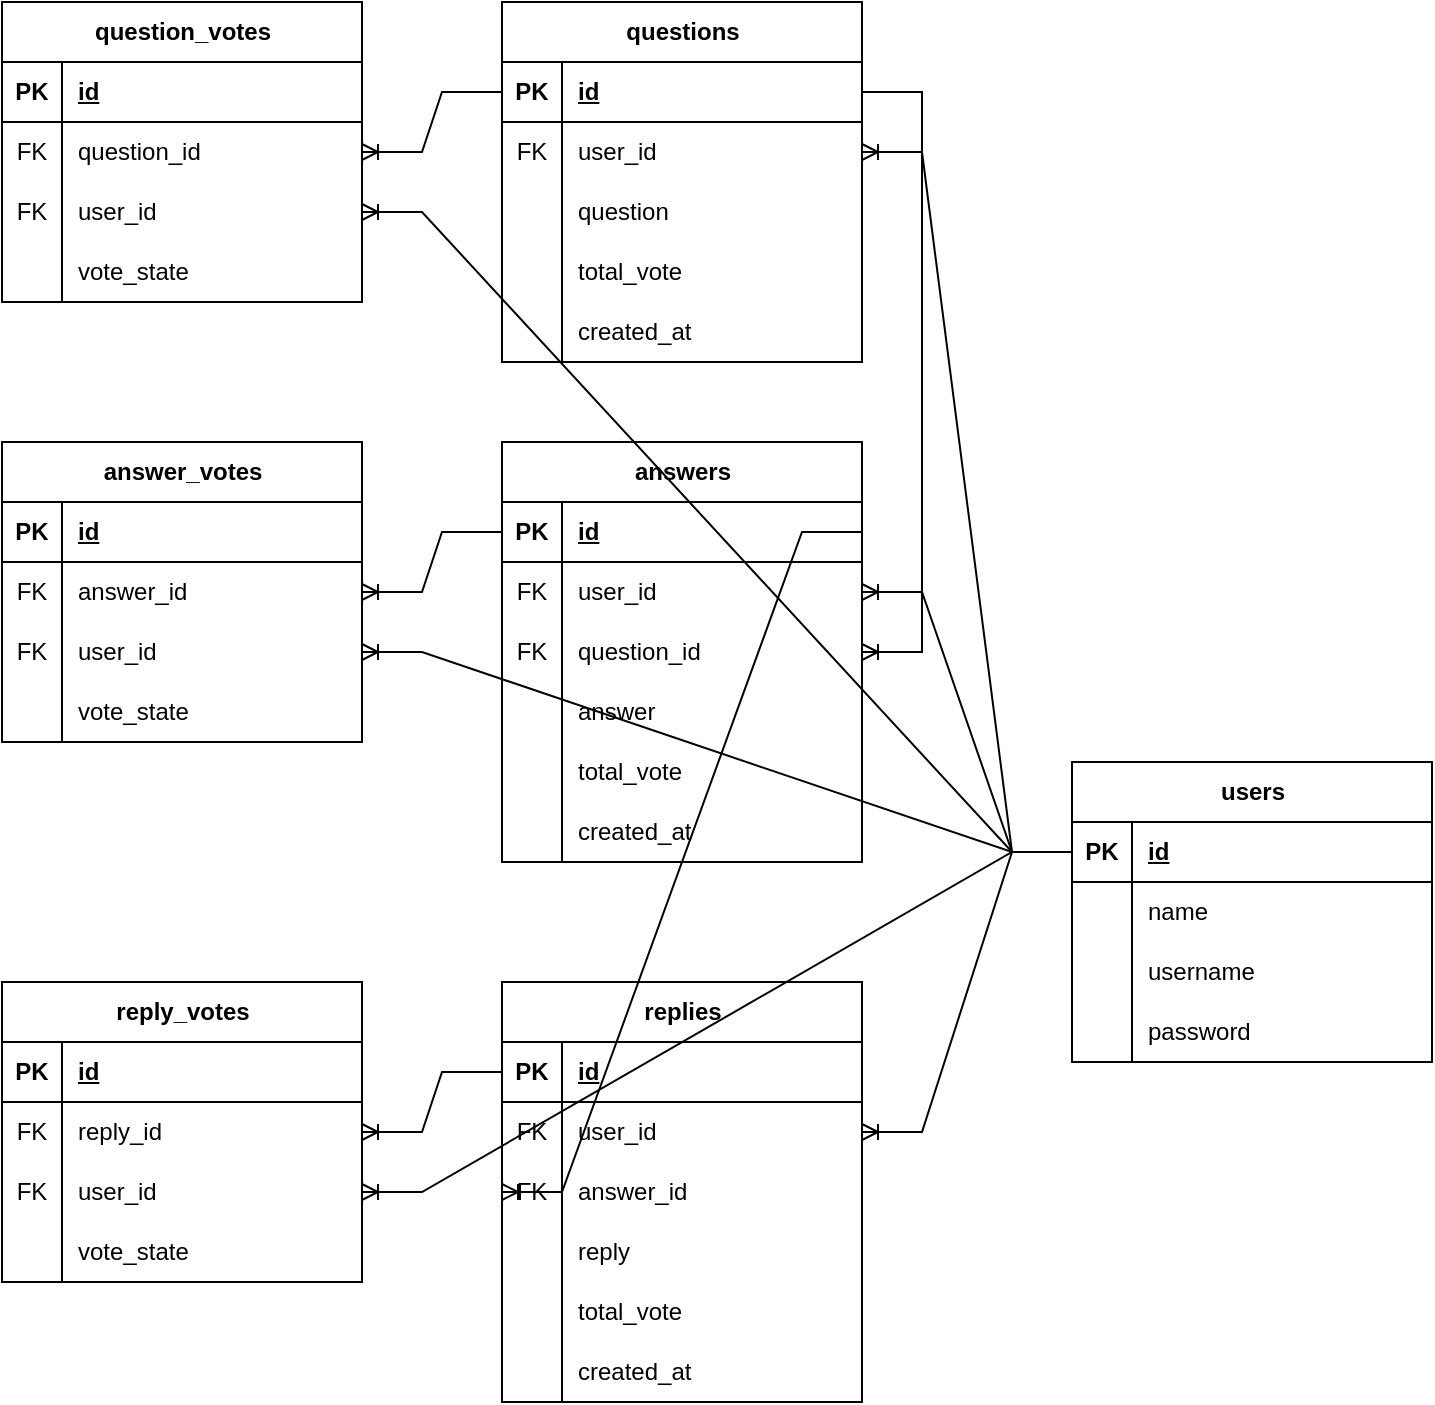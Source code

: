 <mxfile version="27.1.3">
  <diagram name="Page-1" id="zOqeqNxam7nwhylPAIHP">
    <mxGraphModel dx="2228" dy="806" grid="1" gridSize="10" guides="1" tooltips="1" connect="1" arrows="1" fold="1" page="1" pageScale="1" pageWidth="850" pageHeight="1100" math="0" shadow="0">
      <root>
        <mxCell id="0" />
        <mxCell id="1" parent="0" />
        <mxCell id="2j8xhQm0x6j2ED-YrGQM-1" value="questions" style="shape=table;startSize=30;container=1;collapsible=1;childLayout=tableLayout;fixedRows=1;rowLines=0;fontStyle=1;align=center;resizeLast=1;html=1;" vertex="1" parent="1">
          <mxGeometry x="140" y="220" width="180" height="180" as="geometry" />
        </mxCell>
        <mxCell id="2j8xhQm0x6j2ED-YrGQM-2" value="" style="shape=tableRow;horizontal=0;startSize=0;swimlaneHead=0;swimlaneBody=0;fillColor=none;collapsible=0;dropTarget=0;points=[[0,0.5],[1,0.5]];portConstraint=eastwest;top=0;left=0;right=0;bottom=1;" vertex="1" parent="2j8xhQm0x6j2ED-YrGQM-1">
          <mxGeometry y="30" width="180" height="30" as="geometry" />
        </mxCell>
        <mxCell id="2j8xhQm0x6j2ED-YrGQM-3" value="PK" style="shape=partialRectangle;connectable=0;fillColor=none;top=0;left=0;bottom=0;right=0;fontStyle=1;overflow=hidden;whiteSpace=wrap;html=1;" vertex="1" parent="2j8xhQm0x6j2ED-YrGQM-2">
          <mxGeometry width="30" height="30" as="geometry">
            <mxRectangle width="30" height="30" as="alternateBounds" />
          </mxGeometry>
        </mxCell>
        <mxCell id="2j8xhQm0x6j2ED-YrGQM-4" value="id" style="shape=partialRectangle;connectable=0;fillColor=none;top=0;left=0;bottom=0;right=0;align=left;spacingLeft=6;fontStyle=5;overflow=hidden;whiteSpace=wrap;html=1;" vertex="1" parent="2j8xhQm0x6j2ED-YrGQM-2">
          <mxGeometry x="30" width="150" height="30" as="geometry">
            <mxRectangle width="150" height="30" as="alternateBounds" />
          </mxGeometry>
        </mxCell>
        <mxCell id="2j8xhQm0x6j2ED-YrGQM-5" value="" style="shape=tableRow;horizontal=0;startSize=0;swimlaneHead=0;swimlaneBody=0;fillColor=none;collapsible=0;dropTarget=0;points=[[0,0.5],[1,0.5]];portConstraint=eastwest;top=0;left=0;right=0;bottom=0;" vertex="1" parent="2j8xhQm0x6j2ED-YrGQM-1">
          <mxGeometry y="60" width="180" height="30" as="geometry" />
        </mxCell>
        <mxCell id="2j8xhQm0x6j2ED-YrGQM-6" value="FK" style="shape=partialRectangle;connectable=0;fillColor=none;top=0;left=0;bottom=0;right=0;editable=1;overflow=hidden;whiteSpace=wrap;html=1;" vertex="1" parent="2j8xhQm0x6j2ED-YrGQM-5">
          <mxGeometry width="30" height="30" as="geometry">
            <mxRectangle width="30" height="30" as="alternateBounds" />
          </mxGeometry>
        </mxCell>
        <mxCell id="2j8xhQm0x6j2ED-YrGQM-7" value="user_id" style="shape=partialRectangle;connectable=0;fillColor=none;top=0;left=0;bottom=0;right=0;align=left;spacingLeft=6;overflow=hidden;whiteSpace=wrap;html=1;" vertex="1" parent="2j8xhQm0x6j2ED-YrGQM-5">
          <mxGeometry x="30" width="150" height="30" as="geometry">
            <mxRectangle width="150" height="30" as="alternateBounds" />
          </mxGeometry>
        </mxCell>
        <mxCell id="2j8xhQm0x6j2ED-YrGQM-8" value="" style="shape=tableRow;horizontal=0;startSize=0;swimlaneHead=0;swimlaneBody=0;fillColor=none;collapsible=0;dropTarget=0;points=[[0,0.5],[1,0.5]];portConstraint=eastwest;top=0;left=0;right=0;bottom=0;" vertex="1" parent="2j8xhQm0x6j2ED-YrGQM-1">
          <mxGeometry y="90" width="180" height="30" as="geometry" />
        </mxCell>
        <mxCell id="2j8xhQm0x6j2ED-YrGQM-9" value="" style="shape=partialRectangle;connectable=0;fillColor=none;top=0;left=0;bottom=0;right=0;editable=1;overflow=hidden;whiteSpace=wrap;html=1;" vertex="1" parent="2j8xhQm0x6j2ED-YrGQM-8">
          <mxGeometry width="30" height="30" as="geometry">
            <mxRectangle width="30" height="30" as="alternateBounds" />
          </mxGeometry>
        </mxCell>
        <mxCell id="2j8xhQm0x6j2ED-YrGQM-10" value="question" style="shape=partialRectangle;connectable=0;fillColor=none;top=0;left=0;bottom=0;right=0;align=left;spacingLeft=6;overflow=hidden;whiteSpace=wrap;html=1;" vertex="1" parent="2j8xhQm0x6j2ED-YrGQM-8">
          <mxGeometry x="30" width="150" height="30" as="geometry">
            <mxRectangle width="150" height="30" as="alternateBounds" />
          </mxGeometry>
        </mxCell>
        <mxCell id="2j8xhQm0x6j2ED-YrGQM-11" value="" style="shape=tableRow;horizontal=0;startSize=0;swimlaneHead=0;swimlaneBody=0;fillColor=none;collapsible=0;dropTarget=0;points=[[0,0.5],[1,0.5]];portConstraint=eastwest;top=0;left=0;right=0;bottom=0;" vertex="1" parent="2j8xhQm0x6j2ED-YrGQM-1">
          <mxGeometry y="120" width="180" height="30" as="geometry" />
        </mxCell>
        <mxCell id="2j8xhQm0x6j2ED-YrGQM-12" value="" style="shape=partialRectangle;connectable=0;fillColor=none;top=0;left=0;bottom=0;right=0;editable=1;overflow=hidden;whiteSpace=wrap;html=1;" vertex="1" parent="2j8xhQm0x6j2ED-YrGQM-11">
          <mxGeometry width="30" height="30" as="geometry">
            <mxRectangle width="30" height="30" as="alternateBounds" />
          </mxGeometry>
        </mxCell>
        <mxCell id="2j8xhQm0x6j2ED-YrGQM-13" value="total_vote" style="shape=partialRectangle;connectable=0;fillColor=none;top=0;left=0;bottom=0;right=0;align=left;spacingLeft=6;overflow=hidden;whiteSpace=wrap;html=1;" vertex="1" parent="2j8xhQm0x6j2ED-YrGQM-11">
          <mxGeometry x="30" width="150" height="30" as="geometry">
            <mxRectangle width="150" height="30" as="alternateBounds" />
          </mxGeometry>
        </mxCell>
        <mxCell id="2j8xhQm0x6j2ED-YrGQM-17" value="" style="shape=tableRow;horizontal=0;startSize=0;swimlaneHead=0;swimlaneBody=0;fillColor=none;collapsible=0;dropTarget=0;points=[[0,0.5],[1,0.5]];portConstraint=eastwest;top=0;left=0;right=0;bottom=0;" vertex="1" parent="2j8xhQm0x6j2ED-YrGQM-1">
          <mxGeometry y="150" width="180" height="30" as="geometry" />
        </mxCell>
        <mxCell id="2j8xhQm0x6j2ED-YrGQM-18" value="" style="shape=partialRectangle;connectable=0;fillColor=none;top=0;left=0;bottom=0;right=0;editable=1;overflow=hidden;whiteSpace=wrap;html=1;" vertex="1" parent="2j8xhQm0x6j2ED-YrGQM-17">
          <mxGeometry width="30" height="30" as="geometry">
            <mxRectangle width="30" height="30" as="alternateBounds" />
          </mxGeometry>
        </mxCell>
        <mxCell id="2j8xhQm0x6j2ED-YrGQM-19" value="created_at" style="shape=partialRectangle;connectable=0;fillColor=none;top=0;left=0;bottom=0;right=0;align=left;spacingLeft=6;overflow=hidden;whiteSpace=wrap;html=1;" vertex="1" parent="2j8xhQm0x6j2ED-YrGQM-17">
          <mxGeometry x="30" width="150" height="30" as="geometry">
            <mxRectangle width="150" height="30" as="alternateBounds" />
          </mxGeometry>
        </mxCell>
        <mxCell id="2j8xhQm0x6j2ED-YrGQM-20" value="answers" style="shape=table;startSize=30;container=1;collapsible=1;childLayout=tableLayout;fixedRows=1;rowLines=0;fontStyle=1;align=center;resizeLast=1;html=1;" vertex="1" parent="1">
          <mxGeometry x="140" y="440" width="180" height="210" as="geometry" />
        </mxCell>
        <mxCell id="2j8xhQm0x6j2ED-YrGQM-21" value="" style="shape=tableRow;horizontal=0;startSize=0;swimlaneHead=0;swimlaneBody=0;fillColor=none;collapsible=0;dropTarget=0;points=[[0,0.5],[1,0.5]];portConstraint=eastwest;top=0;left=0;right=0;bottom=1;" vertex="1" parent="2j8xhQm0x6j2ED-YrGQM-20">
          <mxGeometry y="30" width="180" height="30" as="geometry" />
        </mxCell>
        <mxCell id="2j8xhQm0x6j2ED-YrGQM-22" value="PK" style="shape=partialRectangle;connectable=0;fillColor=none;top=0;left=0;bottom=0;right=0;fontStyle=1;overflow=hidden;whiteSpace=wrap;html=1;" vertex="1" parent="2j8xhQm0x6j2ED-YrGQM-21">
          <mxGeometry width="30" height="30" as="geometry">
            <mxRectangle width="30" height="30" as="alternateBounds" />
          </mxGeometry>
        </mxCell>
        <mxCell id="2j8xhQm0x6j2ED-YrGQM-23" value="id" style="shape=partialRectangle;connectable=0;fillColor=none;top=0;left=0;bottom=0;right=0;align=left;spacingLeft=6;fontStyle=5;overflow=hidden;whiteSpace=wrap;html=1;" vertex="1" parent="2j8xhQm0x6j2ED-YrGQM-21">
          <mxGeometry x="30" width="150" height="30" as="geometry">
            <mxRectangle width="150" height="30" as="alternateBounds" />
          </mxGeometry>
        </mxCell>
        <mxCell id="2j8xhQm0x6j2ED-YrGQM-24" value="" style="shape=tableRow;horizontal=0;startSize=0;swimlaneHead=0;swimlaneBody=0;fillColor=none;collapsible=0;dropTarget=0;points=[[0,0.5],[1,0.5]];portConstraint=eastwest;top=0;left=0;right=0;bottom=0;" vertex="1" parent="2j8xhQm0x6j2ED-YrGQM-20">
          <mxGeometry y="60" width="180" height="30" as="geometry" />
        </mxCell>
        <mxCell id="2j8xhQm0x6j2ED-YrGQM-25" value="FK" style="shape=partialRectangle;connectable=0;fillColor=none;top=0;left=0;bottom=0;right=0;editable=1;overflow=hidden;whiteSpace=wrap;html=1;" vertex="1" parent="2j8xhQm0x6j2ED-YrGQM-24">
          <mxGeometry width="30" height="30" as="geometry">
            <mxRectangle width="30" height="30" as="alternateBounds" />
          </mxGeometry>
        </mxCell>
        <mxCell id="2j8xhQm0x6j2ED-YrGQM-26" value="user_id" style="shape=partialRectangle;connectable=0;fillColor=none;top=0;left=0;bottom=0;right=0;align=left;spacingLeft=6;overflow=hidden;whiteSpace=wrap;html=1;" vertex="1" parent="2j8xhQm0x6j2ED-YrGQM-24">
          <mxGeometry x="30" width="150" height="30" as="geometry">
            <mxRectangle width="150" height="30" as="alternateBounds" />
          </mxGeometry>
        </mxCell>
        <mxCell id="2j8xhQm0x6j2ED-YrGQM-27" value="" style="shape=tableRow;horizontal=0;startSize=0;swimlaneHead=0;swimlaneBody=0;fillColor=none;collapsible=0;dropTarget=0;points=[[0,0.5],[1,0.5]];portConstraint=eastwest;top=0;left=0;right=0;bottom=0;" vertex="1" parent="2j8xhQm0x6j2ED-YrGQM-20">
          <mxGeometry y="90" width="180" height="30" as="geometry" />
        </mxCell>
        <mxCell id="2j8xhQm0x6j2ED-YrGQM-28" value="FK" style="shape=partialRectangle;connectable=0;fillColor=none;top=0;left=0;bottom=0;right=0;editable=1;overflow=hidden;whiteSpace=wrap;html=1;" vertex="1" parent="2j8xhQm0x6j2ED-YrGQM-27">
          <mxGeometry width="30" height="30" as="geometry">
            <mxRectangle width="30" height="30" as="alternateBounds" />
          </mxGeometry>
        </mxCell>
        <mxCell id="2j8xhQm0x6j2ED-YrGQM-29" value="question_id" style="shape=partialRectangle;connectable=0;fillColor=none;top=0;left=0;bottom=0;right=0;align=left;spacingLeft=6;overflow=hidden;whiteSpace=wrap;html=1;" vertex="1" parent="2j8xhQm0x6j2ED-YrGQM-27">
          <mxGeometry x="30" width="150" height="30" as="geometry">
            <mxRectangle width="150" height="30" as="alternateBounds" />
          </mxGeometry>
        </mxCell>
        <mxCell id="2j8xhQm0x6j2ED-YrGQM-30" value="" style="shape=tableRow;horizontal=0;startSize=0;swimlaneHead=0;swimlaneBody=0;fillColor=none;collapsible=0;dropTarget=0;points=[[0,0.5],[1,0.5]];portConstraint=eastwest;top=0;left=0;right=0;bottom=0;" vertex="1" parent="2j8xhQm0x6j2ED-YrGQM-20">
          <mxGeometry y="120" width="180" height="30" as="geometry" />
        </mxCell>
        <mxCell id="2j8xhQm0x6j2ED-YrGQM-31" value="" style="shape=partialRectangle;connectable=0;fillColor=none;top=0;left=0;bottom=0;right=0;editable=1;overflow=hidden;whiteSpace=wrap;html=1;" vertex="1" parent="2j8xhQm0x6j2ED-YrGQM-30">
          <mxGeometry width="30" height="30" as="geometry">
            <mxRectangle width="30" height="30" as="alternateBounds" />
          </mxGeometry>
        </mxCell>
        <mxCell id="2j8xhQm0x6j2ED-YrGQM-32" value="answer" style="shape=partialRectangle;connectable=0;fillColor=none;top=0;left=0;bottom=0;right=0;align=left;spacingLeft=6;overflow=hidden;whiteSpace=wrap;html=1;" vertex="1" parent="2j8xhQm0x6j2ED-YrGQM-30">
          <mxGeometry x="30" width="150" height="30" as="geometry">
            <mxRectangle width="150" height="30" as="alternateBounds" />
          </mxGeometry>
        </mxCell>
        <mxCell id="2j8xhQm0x6j2ED-YrGQM-53" value="" style="shape=tableRow;horizontal=0;startSize=0;swimlaneHead=0;swimlaneBody=0;fillColor=none;collapsible=0;dropTarget=0;points=[[0,0.5],[1,0.5]];portConstraint=eastwest;top=0;left=0;right=0;bottom=0;" vertex="1" parent="2j8xhQm0x6j2ED-YrGQM-20">
          <mxGeometry y="150" width="180" height="30" as="geometry" />
        </mxCell>
        <mxCell id="2j8xhQm0x6j2ED-YrGQM-54" value="" style="shape=partialRectangle;connectable=0;fillColor=none;top=0;left=0;bottom=0;right=0;editable=1;overflow=hidden;whiteSpace=wrap;html=1;" vertex="1" parent="2j8xhQm0x6j2ED-YrGQM-53">
          <mxGeometry width="30" height="30" as="geometry">
            <mxRectangle width="30" height="30" as="alternateBounds" />
          </mxGeometry>
        </mxCell>
        <mxCell id="2j8xhQm0x6j2ED-YrGQM-55" value="total_vote" style="shape=partialRectangle;connectable=0;fillColor=none;top=0;left=0;bottom=0;right=0;align=left;spacingLeft=6;overflow=hidden;whiteSpace=wrap;html=1;" vertex="1" parent="2j8xhQm0x6j2ED-YrGQM-53">
          <mxGeometry x="30" width="150" height="30" as="geometry">
            <mxRectangle width="150" height="30" as="alternateBounds" />
          </mxGeometry>
        </mxCell>
        <mxCell id="2j8xhQm0x6j2ED-YrGQM-33" value="" style="shape=tableRow;horizontal=0;startSize=0;swimlaneHead=0;swimlaneBody=0;fillColor=none;collapsible=0;dropTarget=0;points=[[0,0.5],[1,0.5]];portConstraint=eastwest;top=0;left=0;right=0;bottom=0;" vertex="1" parent="2j8xhQm0x6j2ED-YrGQM-20">
          <mxGeometry y="180" width="180" height="30" as="geometry" />
        </mxCell>
        <mxCell id="2j8xhQm0x6j2ED-YrGQM-34" value="" style="shape=partialRectangle;connectable=0;fillColor=none;top=0;left=0;bottom=0;right=0;editable=1;overflow=hidden;whiteSpace=wrap;html=1;" vertex="1" parent="2j8xhQm0x6j2ED-YrGQM-33">
          <mxGeometry width="30" height="30" as="geometry">
            <mxRectangle width="30" height="30" as="alternateBounds" />
          </mxGeometry>
        </mxCell>
        <mxCell id="2j8xhQm0x6j2ED-YrGQM-35" value="created_at" style="shape=partialRectangle;connectable=0;fillColor=none;top=0;left=0;bottom=0;right=0;align=left;spacingLeft=6;overflow=hidden;whiteSpace=wrap;html=1;" vertex="1" parent="2j8xhQm0x6j2ED-YrGQM-33">
          <mxGeometry x="30" width="150" height="30" as="geometry">
            <mxRectangle width="150" height="30" as="alternateBounds" />
          </mxGeometry>
        </mxCell>
        <mxCell id="2j8xhQm0x6j2ED-YrGQM-36" value="" style="edgeStyle=entityRelationEdgeStyle;fontSize=12;html=1;endArrow=ERoneToMany;rounded=0;entryX=1;entryY=0.5;entryDx=0;entryDy=0;exitX=1;exitY=0.5;exitDx=0;exitDy=0;" edge="1" parent="1" source="2j8xhQm0x6j2ED-YrGQM-2" target="2j8xhQm0x6j2ED-YrGQM-27">
          <mxGeometry width="100" height="100" relative="1" as="geometry">
            <mxPoint x="80" y="265" as="sourcePoint" />
            <mxPoint x="80" y="545" as="targetPoint" />
            <Array as="points">
              <mxPoint y="400" />
            </Array>
          </mxGeometry>
        </mxCell>
        <mxCell id="2j8xhQm0x6j2ED-YrGQM-37" value="replies" style="shape=table;startSize=30;container=1;collapsible=1;childLayout=tableLayout;fixedRows=1;rowLines=0;fontStyle=1;align=center;resizeLast=1;html=1;" vertex="1" parent="1">
          <mxGeometry x="140" y="710" width="180" height="210" as="geometry" />
        </mxCell>
        <mxCell id="2j8xhQm0x6j2ED-YrGQM-38" value="" style="shape=tableRow;horizontal=0;startSize=0;swimlaneHead=0;swimlaneBody=0;fillColor=none;collapsible=0;dropTarget=0;points=[[0,0.5],[1,0.5]];portConstraint=eastwest;top=0;left=0;right=0;bottom=1;" vertex="1" parent="2j8xhQm0x6j2ED-YrGQM-37">
          <mxGeometry y="30" width="180" height="30" as="geometry" />
        </mxCell>
        <mxCell id="2j8xhQm0x6j2ED-YrGQM-39" value="PK" style="shape=partialRectangle;connectable=0;fillColor=none;top=0;left=0;bottom=0;right=0;fontStyle=1;overflow=hidden;whiteSpace=wrap;html=1;" vertex="1" parent="2j8xhQm0x6j2ED-YrGQM-38">
          <mxGeometry width="30" height="30" as="geometry">
            <mxRectangle width="30" height="30" as="alternateBounds" />
          </mxGeometry>
        </mxCell>
        <mxCell id="2j8xhQm0x6j2ED-YrGQM-40" value="id" style="shape=partialRectangle;connectable=0;fillColor=none;top=0;left=0;bottom=0;right=0;align=left;spacingLeft=6;fontStyle=5;overflow=hidden;whiteSpace=wrap;html=1;" vertex="1" parent="2j8xhQm0x6j2ED-YrGQM-38">
          <mxGeometry x="30" width="150" height="30" as="geometry">
            <mxRectangle width="150" height="30" as="alternateBounds" />
          </mxGeometry>
        </mxCell>
        <mxCell id="2j8xhQm0x6j2ED-YrGQM-41" value="" style="shape=tableRow;horizontal=0;startSize=0;swimlaneHead=0;swimlaneBody=0;fillColor=none;collapsible=0;dropTarget=0;points=[[0,0.5],[1,0.5]];portConstraint=eastwest;top=0;left=0;right=0;bottom=0;" vertex="1" parent="2j8xhQm0x6j2ED-YrGQM-37">
          <mxGeometry y="60" width="180" height="30" as="geometry" />
        </mxCell>
        <mxCell id="2j8xhQm0x6j2ED-YrGQM-42" value="FK" style="shape=partialRectangle;connectable=0;fillColor=none;top=0;left=0;bottom=0;right=0;editable=1;overflow=hidden;whiteSpace=wrap;html=1;" vertex="1" parent="2j8xhQm0x6j2ED-YrGQM-41">
          <mxGeometry width="30" height="30" as="geometry">
            <mxRectangle width="30" height="30" as="alternateBounds" />
          </mxGeometry>
        </mxCell>
        <mxCell id="2j8xhQm0x6j2ED-YrGQM-43" value="user_id" style="shape=partialRectangle;connectable=0;fillColor=none;top=0;left=0;bottom=0;right=0;align=left;spacingLeft=6;overflow=hidden;whiteSpace=wrap;html=1;" vertex="1" parent="2j8xhQm0x6j2ED-YrGQM-41">
          <mxGeometry x="30" width="150" height="30" as="geometry">
            <mxRectangle width="150" height="30" as="alternateBounds" />
          </mxGeometry>
        </mxCell>
        <mxCell id="2j8xhQm0x6j2ED-YrGQM-44" value="" style="shape=tableRow;horizontal=0;startSize=0;swimlaneHead=0;swimlaneBody=0;fillColor=none;collapsible=0;dropTarget=0;points=[[0,0.5],[1,0.5]];portConstraint=eastwest;top=0;left=0;right=0;bottom=0;" vertex="1" parent="2j8xhQm0x6j2ED-YrGQM-37">
          <mxGeometry y="90" width="180" height="30" as="geometry" />
        </mxCell>
        <mxCell id="2j8xhQm0x6j2ED-YrGQM-45" value="FK" style="shape=partialRectangle;connectable=0;fillColor=none;top=0;left=0;bottom=0;right=0;editable=1;overflow=hidden;whiteSpace=wrap;html=1;" vertex="1" parent="2j8xhQm0x6j2ED-YrGQM-44">
          <mxGeometry width="30" height="30" as="geometry">
            <mxRectangle width="30" height="30" as="alternateBounds" />
          </mxGeometry>
        </mxCell>
        <mxCell id="2j8xhQm0x6j2ED-YrGQM-46" value="answer_id" style="shape=partialRectangle;connectable=0;fillColor=none;top=0;left=0;bottom=0;right=0;align=left;spacingLeft=6;overflow=hidden;whiteSpace=wrap;html=1;" vertex="1" parent="2j8xhQm0x6j2ED-YrGQM-44">
          <mxGeometry x="30" width="150" height="30" as="geometry">
            <mxRectangle width="150" height="30" as="alternateBounds" />
          </mxGeometry>
        </mxCell>
        <mxCell id="2j8xhQm0x6j2ED-YrGQM-47" value="" style="shape=tableRow;horizontal=0;startSize=0;swimlaneHead=0;swimlaneBody=0;fillColor=none;collapsible=0;dropTarget=0;points=[[0,0.5],[1,0.5]];portConstraint=eastwest;top=0;left=0;right=0;bottom=0;" vertex="1" parent="2j8xhQm0x6j2ED-YrGQM-37">
          <mxGeometry y="120" width="180" height="30" as="geometry" />
        </mxCell>
        <mxCell id="2j8xhQm0x6j2ED-YrGQM-48" value="" style="shape=partialRectangle;connectable=0;fillColor=none;top=0;left=0;bottom=0;right=0;editable=1;overflow=hidden;whiteSpace=wrap;html=1;" vertex="1" parent="2j8xhQm0x6j2ED-YrGQM-47">
          <mxGeometry width="30" height="30" as="geometry">
            <mxRectangle width="30" height="30" as="alternateBounds" />
          </mxGeometry>
        </mxCell>
        <mxCell id="2j8xhQm0x6j2ED-YrGQM-49" value="reply" style="shape=partialRectangle;connectable=0;fillColor=none;top=0;left=0;bottom=0;right=0;align=left;spacingLeft=6;overflow=hidden;whiteSpace=wrap;html=1;" vertex="1" parent="2j8xhQm0x6j2ED-YrGQM-47">
          <mxGeometry x="30" width="150" height="30" as="geometry">
            <mxRectangle width="150" height="30" as="alternateBounds" />
          </mxGeometry>
        </mxCell>
        <mxCell id="2j8xhQm0x6j2ED-YrGQM-56" value="" style="shape=tableRow;horizontal=0;startSize=0;swimlaneHead=0;swimlaneBody=0;fillColor=none;collapsible=0;dropTarget=0;points=[[0,0.5],[1,0.5]];portConstraint=eastwest;top=0;left=0;right=0;bottom=0;" vertex="1" parent="2j8xhQm0x6j2ED-YrGQM-37">
          <mxGeometry y="150" width="180" height="30" as="geometry" />
        </mxCell>
        <mxCell id="2j8xhQm0x6j2ED-YrGQM-57" value="" style="shape=partialRectangle;connectable=0;fillColor=none;top=0;left=0;bottom=0;right=0;editable=1;overflow=hidden;whiteSpace=wrap;html=1;" vertex="1" parent="2j8xhQm0x6j2ED-YrGQM-56">
          <mxGeometry width="30" height="30" as="geometry">
            <mxRectangle width="30" height="30" as="alternateBounds" />
          </mxGeometry>
        </mxCell>
        <mxCell id="2j8xhQm0x6j2ED-YrGQM-58" value="total_vote" style="shape=partialRectangle;connectable=0;fillColor=none;top=0;left=0;bottom=0;right=0;align=left;spacingLeft=6;overflow=hidden;whiteSpace=wrap;html=1;" vertex="1" parent="2j8xhQm0x6j2ED-YrGQM-56">
          <mxGeometry x="30" width="150" height="30" as="geometry">
            <mxRectangle width="150" height="30" as="alternateBounds" />
          </mxGeometry>
        </mxCell>
        <mxCell id="2j8xhQm0x6j2ED-YrGQM-50" value="" style="shape=tableRow;horizontal=0;startSize=0;swimlaneHead=0;swimlaneBody=0;fillColor=none;collapsible=0;dropTarget=0;points=[[0,0.5],[1,0.5]];portConstraint=eastwest;top=0;left=0;right=0;bottom=0;" vertex="1" parent="2j8xhQm0x6j2ED-YrGQM-37">
          <mxGeometry y="180" width="180" height="30" as="geometry" />
        </mxCell>
        <mxCell id="2j8xhQm0x6j2ED-YrGQM-51" value="" style="shape=partialRectangle;connectable=0;fillColor=none;top=0;left=0;bottom=0;right=0;editable=1;overflow=hidden;whiteSpace=wrap;html=1;" vertex="1" parent="2j8xhQm0x6j2ED-YrGQM-50">
          <mxGeometry width="30" height="30" as="geometry">
            <mxRectangle width="30" height="30" as="alternateBounds" />
          </mxGeometry>
        </mxCell>
        <mxCell id="2j8xhQm0x6j2ED-YrGQM-52" value="created_at" style="shape=partialRectangle;connectable=0;fillColor=none;top=0;left=0;bottom=0;right=0;align=left;spacingLeft=6;overflow=hidden;whiteSpace=wrap;html=1;" vertex="1" parent="2j8xhQm0x6j2ED-YrGQM-50">
          <mxGeometry x="30" width="150" height="30" as="geometry">
            <mxRectangle width="150" height="30" as="alternateBounds" />
          </mxGeometry>
        </mxCell>
        <mxCell id="2j8xhQm0x6j2ED-YrGQM-59" value="" style="edgeStyle=entityRelationEdgeStyle;fontSize=12;html=1;endArrow=ERoneToMany;rounded=0;exitX=1;exitY=0.5;exitDx=0;exitDy=0;entryX=0;entryY=0.5;entryDx=0;entryDy=0;" edge="1" parent="1" source="2j8xhQm0x6j2ED-YrGQM-21" target="2j8xhQm0x6j2ED-YrGQM-44">
          <mxGeometry width="100" height="100" relative="1" as="geometry">
            <mxPoint x="370" y="500" as="sourcePoint" />
            <mxPoint x="370" y="790" as="targetPoint" />
            <Array as="points">
              <mxPoint x="430" y="645" />
            </Array>
          </mxGeometry>
        </mxCell>
        <mxCell id="2j8xhQm0x6j2ED-YrGQM-98" value="question_votes" style="shape=table;startSize=30;container=1;collapsible=1;childLayout=tableLayout;fixedRows=1;rowLines=0;fontStyle=1;align=center;resizeLast=1;html=1;" vertex="1" parent="1">
          <mxGeometry x="-110" y="220" width="180" height="150" as="geometry" />
        </mxCell>
        <mxCell id="2j8xhQm0x6j2ED-YrGQM-99" value="" style="shape=tableRow;horizontal=0;startSize=0;swimlaneHead=0;swimlaneBody=0;fillColor=none;collapsible=0;dropTarget=0;points=[[0,0.5],[1,0.5]];portConstraint=eastwest;top=0;left=0;right=0;bottom=1;" vertex="1" parent="2j8xhQm0x6j2ED-YrGQM-98">
          <mxGeometry y="30" width="180" height="30" as="geometry" />
        </mxCell>
        <mxCell id="2j8xhQm0x6j2ED-YrGQM-100" value="PK" style="shape=partialRectangle;connectable=0;fillColor=none;top=0;left=0;bottom=0;right=0;fontStyle=1;overflow=hidden;whiteSpace=wrap;html=1;" vertex="1" parent="2j8xhQm0x6j2ED-YrGQM-99">
          <mxGeometry width="30" height="30" as="geometry">
            <mxRectangle width="30" height="30" as="alternateBounds" />
          </mxGeometry>
        </mxCell>
        <mxCell id="2j8xhQm0x6j2ED-YrGQM-101" value="id" style="shape=partialRectangle;connectable=0;fillColor=none;top=0;left=0;bottom=0;right=0;align=left;spacingLeft=6;fontStyle=5;overflow=hidden;whiteSpace=wrap;html=1;" vertex="1" parent="2j8xhQm0x6j2ED-YrGQM-99">
          <mxGeometry x="30" width="150" height="30" as="geometry">
            <mxRectangle width="150" height="30" as="alternateBounds" />
          </mxGeometry>
        </mxCell>
        <mxCell id="2j8xhQm0x6j2ED-YrGQM-102" value="" style="shape=tableRow;horizontal=0;startSize=0;swimlaneHead=0;swimlaneBody=0;fillColor=none;collapsible=0;dropTarget=0;points=[[0,0.5],[1,0.5]];portConstraint=eastwest;top=0;left=0;right=0;bottom=0;" vertex="1" parent="2j8xhQm0x6j2ED-YrGQM-98">
          <mxGeometry y="60" width="180" height="30" as="geometry" />
        </mxCell>
        <mxCell id="2j8xhQm0x6j2ED-YrGQM-103" value="FK" style="shape=partialRectangle;connectable=0;fillColor=none;top=0;left=0;bottom=0;right=0;editable=1;overflow=hidden;whiteSpace=wrap;html=1;" vertex="1" parent="2j8xhQm0x6j2ED-YrGQM-102">
          <mxGeometry width="30" height="30" as="geometry">
            <mxRectangle width="30" height="30" as="alternateBounds" />
          </mxGeometry>
        </mxCell>
        <mxCell id="2j8xhQm0x6j2ED-YrGQM-104" value="question_id" style="shape=partialRectangle;connectable=0;fillColor=none;top=0;left=0;bottom=0;right=0;align=left;spacingLeft=6;overflow=hidden;whiteSpace=wrap;html=1;" vertex="1" parent="2j8xhQm0x6j2ED-YrGQM-102">
          <mxGeometry x="30" width="150" height="30" as="geometry">
            <mxRectangle width="150" height="30" as="alternateBounds" />
          </mxGeometry>
        </mxCell>
        <mxCell id="2j8xhQm0x6j2ED-YrGQM-105" value="" style="shape=tableRow;horizontal=0;startSize=0;swimlaneHead=0;swimlaneBody=0;fillColor=none;collapsible=0;dropTarget=0;points=[[0,0.5],[1,0.5]];portConstraint=eastwest;top=0;left=0;right=0;bottom=0;" vertex="1" parent="2j8xhQm0x6j2ED-YrGQM-98">
          <mxGeometry y="90" width="180" height="30" as="geometry" />
        </mxCell>
        <mxCell id="2j8xhQm0x6j2ED-YrGQM-106" value="FK" style="shape=partialRectangle;connectable=0;fillColor=none;top=0;left=0;bottom=0;right=0;editable=1;overflow=hidden;whiteSpace=wrap;html=1;" vertex="1" parent="2j8xhQm0x6j2ED-YrGQM-105">
          <mxGeometry width="30" height="30" as="geometry">
            <mxRectangle width="30" height="30" as="alternateBounds" />
          </mxGeometry>
        </mxCell>
        <mxCell id="2j8xhQm0x6j2ED-YrGQM-107" value="user_id" style="shape=partialRectangle;connectable=0;fillColor=none;top=0;left=0;bottom=0;right=0;align=left;spacingLeft=6;overflow=hidden;whiteSpace=wrap;html=1;" vertex="1" parent="2j8xhQm0x6j2ED-YrGQM-105">
          <mxGeometry x="30" width="150" height="30" as="geometry">
            <mxRectangle width="150" height="30" as="alternateBounds" />
          </mxGeometry>
        </mxCell>
        <mxCell id="2j8xhQm0x6j2ED-YrGQM-108" value="" style="shape=tableRow;horizontal=0;startSize=0;swimlaneHead=0;swimlaneBody=0;fillColor=none;collapsible=0;dropTarget=0;points=[[0,0.5],[1,0.5]];portConstraint=eastwest;top=0;left=0;right=0;bottom=0;" vertex="1" parent="2j8xhQm0x6j2ED-YrGQM-98">
          <mxGeometry y="120" width="180" height="30" as="geometry" />
        </mxCell>
        <mxCell id="2j8xhQm0x6j2ED-YrGQM-109" value="" style="shape=partialRectangle;connectable=0;fillColor=none;top=0;left=0;bottom=0;right=0;editable=1;overflow=hidden;whiteSpace=wrap;html=1;" vertex="1" parent="2j8xhQm0x6j2ED-YrGQM-108">
          <mxGeometry width="30" height="30" as="geometry">
            <mxRectangle width="30" height="30" as="alternateBounds" />
          </mxGeometry>
        </mxCell>
        <mxCell id="2j8xhQm0x6j2ED-YrGQM-110" value="vote_state" style="shape=partialRectangle;connectable=0;fillColor=none;top=0;left=0;bottom=0;right=0;align=left;spacingLeft=6;overflow=hidden;whiteSpace=wrap;html=1;" vertex="1" parent="2j8xhQm0x6j2ED-YrGQM-108">
          <mxGeometry x="30" width="150" height="30" as="geometry">
            <mxRectangle width="150" height="30" as="alternateBounds" />
          </mxGeometry>
        </mxCell>
        <mxCell id="2j8xhQm0x6j2ED-YrGQM-111" value="" style="edgeStyle=entityRelationEdgeStyle;fontSize=12;html=1;endArrow=ERoneToMany;rounded=0;exitX=0;exitY=0.5;exitDx=0;exitDy=0;entryX=1;entryY=0.5;entryDx=0;entryDy=0;" edge="1" parent="1" source="2j8xhQm0x6j2ED-YrGQM-2" target="2j8xhQm0x6j2ED-YrGQM-102">
          <mxGeometry width="100" height="100" relative="1" as="geometry">
            <mxPoint x="330" y="495" as="sourcePoint" />
            <mxPoint x="450" y="695" as="targetPoint" />
            <Array as="points">
              <mxPoint x="440" y="655" />
            </Array>
          </mxGeometry>
        </mxCell>
        <mxCell id="2j8xhQm0x6j2ED-YrGQM-112" value="answer_votes" style="shape=table;startSize=30;container=1;collapsible=1;childLayout=tableLayout;fixedRows=1;rowLines=0;fontStyle=1;align=center;resizeLast=1;html=1;" vertex="1" parent="1">
          <mxGeometry x="-110" y="440" width="180" height="150" as="geometry" />
        </mxCell>
        <mxCell id="2j8xhQm0x6j2ED-YrGQM-113" value="" style="shape=tableRow;horizontal=0;startSize=0;swimlaneHead=0;swimlaneBody=0;fillColor=none;collapsible=0;dropTarget=0;points=[[0,0.5],[1,0.5]];portConstraint=eastwest;top=0;left=0;right=0;bottom=1;" vertex="1" parent="2j8xhQm0x6j2ED-YrGQM-112">
          <mxGeometry y="30" width="180" height="30" as="geometry" />
        </mxCell>
        <mxCell id="2j8xhQm0x6j2ED-YrGQM-114" value="PK" style="shape=partialRectangle;connectable=0;fillColor=none;top=0;left=0;bottom=0;right=0;fontStyle=1;overflow=hidden;whiteSpace=wrap;html=1;" vertex="1" parent="2j8xhQm0x6j2ED-YrGQM-113">
          <mxGeometry width="30" height="30" as="geometry">
            <mxRectangle width="30" height="30" as="alternateBounds" />
          </mxGeometry>
        </mxCell>
        <mxCell id="2j8xhQm0x6j2ED-YrGQM-115" value="id" style="shape=partialRectangle;connectable=0;fillColor=none;top=0;left=0;bottom=0;right=0;align=left;spacingLeft=6;fontStyle=5;overflow=hidden;whiteSpace=wrap;html=1;" vertex="1" parent="2j8xhQm0x6j2ED-YrGQM-113">
          <mxGeometry x="30" width="150" height="30" as="geometry">
            <mxRectangle width="150" height="30" as="alternateBounds" />
          </mxGeometry>
        </mxCell>
        <mxCell id="2j8xhQm0x6j2ED-YrGQM-116" value="" style="shape=tableRow;horizontal=0;startSize=0;swimlaneHead=0;swimlaneBody=0;fillColor=none;collapsible=0;dropTarget=0;points=[[0,0.5],[1,0.5]];portConstraint=eastwest;top=0;left=0;right=0;bottom=0;" vertex="1" parent="2j8xhQm0x6j2ED-YrGQM-112">
          <mxGeometry y="60" width="180" height="30" as="geometry" />
        </mxCell>
        <mxCell id="2j8xhQm0x6j2ED-YrGQM-117" value="FK" style="shape=partialRectangle;connectable=0;fillColor=none;top=0;left=0;bottom=0;right=0;editable=1;overflow=hidden;whiteSpace=wrap;html=1;" vertex="1" parent="2j8xhQm0x6j2ED-YrGQM-116">
          <mxGeometry width="30" height="30" as="geometry">
            <mxRectangle width="30" height="30" as="alternateBounds" />
          </mxGeometry>
        </mxCell>
        <mxCell id="2j8xhQm0x6j2ED-YrGQM-118" value="answer_id" style="shape=partialRectangle;connectable=0;fillColor=none;top=0;left=0;bottom=0;right=0;align=left;spacingLeft=6;overflow=hidden;whiteSpace=wrap;html=1;" vertex="1" parent="2j8xhQm0x6j2ED-YrGQM-116">
          <mxGeometry x="30" width="150" height="30" as="geometry">
            <mxRectangle width="150" height="30" as="alternateBounds" />
          </mxGeometry>
        </mxCell>
        <mxCell id="2j8xhQm0x6j2ED-YrGQM-119" value="" style="shape=tableRow;horizontal=0;startSize=0;swimlaneHead=0;swimlaneBody=0;fillColor=none;collapsible=0;dropTarget=0;points=[[0,0.5],[1,0.5]];portConstraint=eastwest;top=0;left=0;right=0;bottom=0;" vertex="1" parent="2j8xhQm0x6j2ED-YrGQM-112">
          <mxGeometry y="90" width="180" height="30" as="geometry" />
        </mxCell>
        <mxCell id="2j8xhQm0x6j2ED-YrGQM-120" value="FK" style="shape=partialRectangle;connectable=0;fillColor=none;top=0;left=0;bottom=0;right=0;editable=1;overflow=hidden;whiteSpace=wrap;html=1;" vertex="1" parent="2j8xhQm0x6j2ED-YrGQM-119">
          <mxGeometry width="30" height="30" as="geometry">
            <mxRectangle width="30" height="30" as="alternateBounds" />
          </mxGeometry>
        </mxCell>
        <mxCell id="2j8xhQm0x6j2ED-YrGQM-121" value="user_id" style="shape=partialRectangle;connectable=0;fillColor=none;top=0;left=0;bottom=0;right=0;align=left;spacingLeft=6;overflow=hidden;whiteSpace=wrap;html=1;" vertex="1" parent="2j8xhQm0x6j2ED-YrGQM-119">
          <mxGeometry x="30" width="150" height="30" as="geometry">
            <mxRectangle width="150" height="30" as="alternateBounds" />
          </mxGeometry>
        </mxCell>
        <mxCell id="2j8xhQm0x6j2ED-YrGQM-122" value="" style="shape=tableRow;horizontal=0;startSize=0;swimlaneHead=0;swimlaneBody=0;fillColor=none;collapsible=0;dropTarget=0;points=[[0,0.5],[1,0.5]];portConstraint=eastwest;top=0;left=0;right=0;bottom=0;" vertex="1" parent="2j8xhQm0x6j2ED-YrGQM-112">
          <mxGeometry y="120" width="180" height="30" as="geometry" />
        </mxCell>
        <mxCell id="2j8xhQm0x6j2ED-YrGQM-123" value="" style="shape=partialRectangle;connectable=0;fillColor=none;top=0;left=0;bottom=0;right=0;editable=1;overflow=hidden;whiteSpace=wrap;html=1;" vertex="1" parent="2j8xhQm0x6j2ED-YrGQM-122">
          <mxGeometry width="30" height="30" as="geometry">
            <mxRectangle width="30" height="30" as="alternateBounds" />
          </mxGeometry>
        </mxCell>
        <mxCell id="2j8xhQm0x6j2ED-YrGQM-124" value="vote_state" style="shape=partialRectangle;connectable=0;fillColor=none;top=0;left=0;bottom=0;right=0;align=left;spacingLeft=6;overflow=hidden;whiteSpace=wrap;html=1;" vertex="1" parent="2j8xhQm0x6j2ED-YrGQM-122">
          <mxGeometry x="30" width="150" height="30" as="geometry">
            <mxRectangle width="150" height="30" as="alternateBounds" />
          </mxGeometry>
        </mxCell>
        <mxCell id="2j8xhQm0x6j2ED-YrGQM-125" value="" style="edgeStyle=entityRelationEdgeStyle;fontSize=12;html=1;endArrow=ERoneToMany;rounded=0;entryX=1;entryY=0.5;entryDx=0;entryDy=0;exitX=0;exitY=0.5;exitDx=0;exitDy=0;" edge="1" parent="1" source="2j8xhQm0x6j2ED-YrGQM-21" target="2j8xhQm0x6j2ED-YrGQM-116">
          <mxGeometry width="100" height="100" relative="1" as="geometry">
            <mxPoint x="320" y="480" as="sourcePoint" />
            <mxPoint x="720" y="345" as="targetPoint" />
            <Array as="points">
              <mxPoint x="450" y="665" />
            </Array>
          </mxGeometry>
        </mxCell>
        <mxCell id="2j8xhQm0x6j2ED-YrGQM-126" value="reply_votes" style="shape=table;startSize=30;container=1;collapsible=1;childLayout=tableLayout;fixedRows=1;rowLines=0;fontStyle=1;align=center;resizeLast=1;html=1;" vertex="1" parent="1">
          <mxGeometry x="-110" y="710" width="180" height="150" as="geometry" />
        </mxCell>
        <mxCell id="2j8xhQm0x6j2ED-YrGQM-127" value="" style="shape=tableRow;horizontal=0;startSize=0;swimlaneHead=0;swimlaneBody=0;fillColor=none;collapsible=0;dropTarget=0;points=[[0,0.5],[1,0.5]];portConstraint=eastwest;top=0;left=0;right=0;bottom=1;" vertex="1" parent="2j8xhQm0x6j2ED-YrGQM-126">
          <mxGeometry y="30" width="180" height="30" as="geometry" />
        </mxCell>
        <mxCell id="2j8xhQm0x6j2ED-YrGQM-128" value="PK" style="shape=partialRectangle;connectable=0;fillColor=none;top=0;left=0;bottom=0;right=0;fontStyle=1;overflow=hidden;whiteSpace=wrap;html=1;" vertex="1" parent="2j8xhQm0x6j2ED-YrGQM-127">
          <mxGeometry width="30" height="30" as="geometry">
            <mxRectangle width="30" height="30" as="alternateBounds" />
          </mxGeometry>
        </mxCell>
        <mxCell id="2j8xhQm0x6j2ED-YrGQM-129" value="id" style="shape=partialRectangle;connectable=0;fillColor=none;top=0;left=0;bottom=0;right=0;align=left;spacingLeft=6;fontStyle=5;overflow=hidden;whiteSpace=wrap;html=1;" vertex="1" parent="2j8xhQm0x6j2ED-YrGQM-127">
          <mxGeometry x="30" width="150" height="30" as="geometry">
            <mxRectangle width="150" height="30" as="alternateBounds" />
          </mxGeometry>
        </mxCell>
        <mxCell id="2j8xhQm0x6j2ED-YrGQM-130" value="" style="shape=tableRow;horizontal=0;startSize=0;swimlaneHead=0;swimlaneBody=0;fillColor=none;collapsible=0;dropTarget=0;points=[[0,0.5],[1,0.5]];portConstraint=eastwest;top=0;left=0;right=0;bottom=0;" vertex="1" parent="2j8xhQm0x6j2ED-YrGQM-126">
          <mxGeometry y="60" width="180" height="30" as="geometry" />
        </mxCell>
        <mxCell id="2j8xhQm0x6j2ED-YrGQM-131" value="FK" style="shape=partialRectangle;connectable=0;fillColor=none;top=0;left=0;bottom=0;right=0;editable=1;overflow=hidden;whiteSpace=wrap;html=1;" vertex="1" parent="2j8xhQm0x6j2ED-YrGQM-130">
          <mxGeometry width="30" height="30" as="geometry">
            <mxRectangle width="30" height="30" as="alternateBounds" />
          </mxGeometry>
        </mxCell>
        <mxCell id="2j8xhQm0x6j2ED-YrGQM-132" value="reply_id" style="shape=partialRectangle;connectable=0;fillColor=none;top=0;left=0;bottom=0;right=0;align=left;spacingLeft=6;overflow=hidden;whiteSpace=wrap;html=1;" vertex="1" parent="2j8xhQm0x6j2ED-YrGQM-130">
          <mxGeometry x="30" width="150" height="30" as="geometry">
            <mxRectangle width="150" height="30" as="alternateBounds" />
          </mxGeometry>
        </mxCell>
        <mxCell id="2j8xhQm0x6j2ED-YrGQM-133" value="" style="shape=tableRow;horizontal=0;startSize=0;swimlaneHead=0;swimlaneBody=0;fillColor=none;collapsible=0;dropTarget=0;points=[[0,0.5],[1,0.5]];portConstraint=eastwest;top=0;left=0;right=0;bottom=0;" vertex="1" parent="2j8xhQm0x6j2ED-YrGQM-126">
          <mxGeometry y="90" width="180" height="30" as="geometry" />
        </mxCell>
        <mxCell id="2j8xhQm0x6j2ED-YrGQM-134" value="FK" style="shape=partialRectangle;connectable=0;fillColor=none;top=0;left=0;bottom=0;right=0;editable=1;overflow=hidden;whiteSpace=wrap;html=1;" vertex="1" parent="2j8xhQm0x6j2ED-YrGQM-133">
          <mxGeometry width="30" height="30" as="geometry">
            <mxRectangle width="30" height="30" as="alternateBounds" />
          </mxGeometry>
        </mxCell>
        <mxCell id="2j8xhQm0x6j2ED-YrGQM-135" value="user_id" style="shape=partialRectangle;connectable=0;fillColor=none;top=0;left=0;bottom=0;right=0;align=left;spacingLeft=6;overflow=hidden;whiteSpace=wrap;html=1;" vertex="1" parent="2j8xhQm0x6j2ED-YrGQM-133">
          <mxGeometry x="30" width="150" height="30" as="geometry">
            <mxRectangle width="150" height="30" as="alternateBounds" />
          </mxGeometry>
        </mxCell>
        <mxCell id="2j8xhQm0x6j2ED-YrGQM-136" value="" style="shape=tableRow;horizontal=0;startSize=0;swimlaneHead=0;swimlaneBody=0;fillColor=none;collapsible=0;dropTarget=0;points=[[0,0.5],[1,0.5]];portConstraint=eastwest;top=0;left=0;right=0;bottom=0;" vertex="1" parent="2j8xhQm0x6j2ED-YrGQM-126">
          <mxGeometry y="120" width="180" height="30" as="geometry" />
        </mxCell>
        <mxCell id="2j8xhQm0x6j2ED-YrGQM-137" value="" style="shape=partialRectangle;connectable=0;fillColor=none;top=0;left=0;bottom=0;right=0;editable=1;overflow=hidden;whiteSpace=wrap;html=1;" vertex="1" parent="2j8xhQm0x6j2ED-YrGQM-136">
          <mxGeometry width="30" height="30" as="geometry">
            <mxRectangle width="30" height="30" as="alternateBounds" />
          </mxGeometry>
        </mxCell>
        <mxCell id="2j8xhQm0x6j2ED-YrGQM-138" value="vote_state" style="shape=partialRectangle;connectable=0;fillColor=none;top=0;left=0;bottom=0;right=0;align=left;spacingLeft=6;overflow=hidden;whiteSpace=wrap;html=1;" vertex="1" parent="2j8xhQm0x6j2ED-YrGQM-136">
          <mxGeometry x="30" width="150" height="30" as="geometry">
            <mxRectangle width="150" height="30" as="alternateBounds" />
          </mxGeometry>
        </mxCell>
        <mxCell id="2j8xhQm0x6j2ED-YrGQM-139" value="" style="edgeStyle=entityRelationEdgeStyle;fontSize=12;html=1;endArrow=ERoneToMany;rounded=0;entryX=1;entryY=0.5;entryDx=0;entryDy=0;exitX=0;exitY=0.5;exitDx=0;exitDy=0;" edge="1" parent="1" source="2j8xhQm0x6j2ED-YrGQM-38" target="2j8xhQm0x6j2ED-YrGQM-130">
          <mxGeometry width="100" height="100" relative="1" as="geometry">
            <mxPoint x="620" y="650" as="sourcePoint" />
            <mxPoint x="750" y="710" as="targetPoint" />
            <Array as="points">
              <mxPoint x="750" y="830" />
            </Array>
          </mxGeometry>
        </mxCell>
        <mxCell id="2j8xhQm0x6j2ED-YrGQM-140" value="users" style="shape=table;startSize=30;container=1;collapsible=1;childLayout=tableLayout;fixedRows=1;rowLines=0;fontStyle=1;align=center;resizeLast=1;html=1;" vertex="1" parent="1">
          <mxGeometry x="425" y="600" width="180" height="150" as="geometry" />
        </mxCell>
        <mxCell id="2j8xhQm0x6j2ED-YrGQM-141" value="" style="shape=tableRow;horizontal=0;startSize=0;swimlaneHead=0;swimlaneBody=0;fillColor=none;collapsible=0;dropTarget=0;points=[[0,0.5],[1,0.5]];portConstraint=eastwest;top=0;left=0;right=0;bottom=1;" vertex="1" parent="2j8xhQm0x6j2ED-YrGQM-140">
          <mxGeometry y="30" width="180" height="30" as="geometry" />
        </mxCell>
        <mxCell id="2j8xhQm0x6j2ED-YrGQM-142" value="PK" style="shape=partialRectangle;connectable=0;fillColor=none;top=0;left=0;bottom=0;right=0;fontStyle=1;overflow=hidden;whiteSpace=wrap;html=1;" vertex="1" parent="2j8xhQm0x6j2ED-YrGQM-141">
          <mxGeometry width="30" height="30" as="geometry">
            <mxRectangle width="30" height="30" as="alternateBounds" />
          </mxGeometry>
        </mxCell>
        <mxCell id="2j8xhQm0x6j2ED-YrGQM-143" value="id" style="shape=partialRectangle;connectable=0;fillColor=none;top=0;left=0;bottom=0;right=0;align=left;spacingLeft=6;fontStyle=5;overflow=hidden;whiteSpace=wrap;html=1;" vertex="1" parent="2j8xhQm0x6j2ED-YrGQM-141">
          <mxGeometry x="30" width="150" height="30" as="geometry">
            <mxRectangle width="150" height="30" as="alternateBounds" />
          </mxGeometry>
        </mxCell>
        <mxCell id="2j8xhQm0x6j2ED-YrGQM-144" value="" style="shape=tableRow;horizontal=0;startSize=0;swimlaneHead=0;swimlaneBody=0;fillColor=none;collapsible=0;dropTarget=0;points=[[0,0.5],[1,0.5]];portConstraint=eastwest;top=0;left=0;right=0;bottom=0;" vertex="1" parent="2j8xhQm0x6j2ED-YrGQM-140">
          <mxGeometry y="60" width="180" height="30" as="geometry" />
        </mxCell>
        <mxCell id="2j8xhQm0x6j2ED-YrGQM-145" value="" style="shape=partialRectangle;connectable=0;fillColor=none;top=0;left=0;bottom=0;right=0;editable=1;overflow=hidden;whiteSpace=wrap;html=1;" vertex="1" parent="2j8xhQm0x6j2ED-YrGQM-144">
          <mxGeometry width="30" height="30" as="geometry">
            <mxRectangle width="30" height="30" as="alternateBounds" />
          </mxGeometry>
        </mxCell>
        <mxCell id="2j8xhQm0x6j2ED-YrGQM-146" value="name" style="shape=partialRectangle;connectable=0;fillColor=none;top=0;left=0;bottom=0;right=0;align=left;spacingLeft=6;overflow=hidden;whiteSpace=wrap;html=1;" vertex="1" parent="2j8xhQm0x6j2ED-YrGQM-144">
          <mxGeometry x="30" width="150" height="30" as="geometry">
            <mxRectangle width="150" height="30" as="alternateBounds" />
          </mxGeometry>
        </mxCell>
        <mxCell id="2j8xhQm0x6j2ED-YrGQM-147" value="" style="shape=tableRow;horizontal=0;startSize=0;swimlaneHead=0;swimlaneBody=0;fillColor=none;collapsible=0;dropTarget=0;points=[[0,0.5],[1,0.5]];portConstraint=eastwest;top=0;left=0;right=0;bottom=0;" vertex="1" parent="2j8xhQm0x6j2ED-YrGQM-140">
          <mxGeometry y="90" width="180" height="30" as="geometry" />
        </mxCell>
        <mxCell id="2j8xhQm0x6j2ED-YrGQM-148" value="" style="shape=partialRectangle;connectable=0;fillColor=none;top=0;left=0;bottom=0;right=0;editable=1;overflow=hidden;whiteSpace=wrap;html=1;" vertex="1" parent="2j8xhQm0x6j2ED-YrGQM-147">
          <mxGeometry width="30" height="30" as="geometry">
            <mxRectangle width="30" height="30" as="alternateBounds" />
          </mxGeometry>
        </mxCell>
        <mxCell id="2j8xhQm0x6j2ED-YrGQM-149" value="username" style="shape=partialRectangle;connectable=0;fillColor=none;top=0;left=0;bottom=0;right=0;align=left;spacingLeft=6;overflow=hidden;whiteSpace=wrap;html=1;" vertex="1" parent="2j8xhQm0x6j2ED-YrGQM-147">
          <mxGeometry x="30" width="150" height="30" as="geometry">
            <mxRectangle width="150" height="30" as="alternateBounds" />
          </mxGeometry>
        </mxCell>
        <mxCell id="2j8xhQm0x6j2ED-YrGQM-150" value="" style="shape=tableRow;horizontal=0;startSize=0;swimlaneHead=0;swimlaneBody=0;fillColor=none;collapsible=0;dropTarget=0;points=[[0,0.5],[1,0.5]];portConstraint=eastwest;top=0;left=0;right=0;bottom=0;" vertex="1" parent="2j8xhQm0x6j2ED-YrGQM-140">
          <mxGeometry y="120" width="180" height="30" as="geometry" />
        </mxCell>
        <mxCell id="2j8xhQm0x6j2ED-YrGQM-151" value="" style="shape=partialRectangle;connectable=0;fillColor=none;top=0;left=0;bottom=0;right=0;editable=1;overflow=hidden;whiteSpace=wrap;html=1;" vertex="1" parent="2j8xhQm0x6j2ED-YrGQM-150">
          <mxGeometry width="30" height="30" as="geometry">
            <mxRectangle width="30" height="30" as="alternateBounds" />
          </mxGeometry>
        </mxCell>
        <mxCell id="2j8xhQm0x6j2ED-YrGQM-152" value="password" style="shape=partialRectangle;connectable=0;fillColor=none;top=0;left=0;bottom=0;right=0;align=left;spacingLeft=6;overflow=hidden;whiteSpace=wrap;html=1;" vertex="1" parent="2j8xhQm0x6j2ED-YrGQM-150">
          <mxGeometry x="30" width="150" height="30" as="geometry">
            <mxRectangle width="150" height="30" as="alternateBounds" />
          </mxGeometry>
        </mxCell>
        <mxCell id="2j8xhQm0x6j2ED-YrGQM-153" value="" style="edgeStyle=entityRelationEdgeStyle;fontSize=12;html=1;endArrow=ERoneToMany;rounded=0;entryX=1;entryY=0.5;entryDx=0;entryDy=0;exitX=0;exitY=0.5;exitDx=0;exitDy=0;" edge="1" parent="1" source="2j8xhQm0x6j2ED-YrGQM-141" target="2j8xhQm0x6j2ED-YrGQM-24">
          <mxGeometry width="100" height="100" relative="1" as="geometry">
            <mxPoint x="330" y="495" as="sourcePoint" />
            <mxPoint x="460" y="555" as="targetPoint" />
            <Array as="points">
              <mxPoint x="460" y="675" />
            </Array>
          </mxGeometry>
        </mxCell>
        <mxCell id="2j8xhQm0x6j2ED-YrGQM-154" value="" style="edgeStyle=entityRelationEdgeStyle;fontSize=12;html=1;endArrow=ERoneToMany;rounded=0;entryX=1;entryY=0.5;entryDx=0;entryDy=0;exitX=0;exitY=0.5;exitDx=0;exitDy=0;" edge="1" parent="1" source="2j8xhQm0x6j2ED-YrGQM-141" target="2j8xhQm0x6j2ED-YrGQM-119">
          <mxGeometry width="100" height="100" relative="1" as="geometry">
            <mxPoint x="980" y="625" as="sourcePoint" />
            <mxPoint x="330" y="525" as="targetPoint" />
            <Array as="points">
              <mxPoint x="470" y="685" />
            </Array>
          </mxGeometry>
        </mxCell>
        <mxCell id="2j8xhQm0x6j2ED-YrGQM-155" value="" style="edgeStyle=entityRelationEdgeStyle;fontSize=12;html=1;endArrow=ERoneToMany;rounded=0;entryX=1;entryY=0.5;entryDx=0;entryDy=0;exitX=0;exitY=0.5;exitDx=0;exitDy=0;" edge="1" parent="1" source="2j8xhQm0x6j2ED-YrGQM-141" target="2j8xhQm0x6j2ED-YrGQM-133">
          <mxGeometry width="100" height="100" relative="1" as="geometry">
            <mxPoint x="980" y="625" as="sourcePoint" />
            <mxPoint x="640" y="585" as="targetPoint" />
            <Array as="points">
              <mxPoint x="480" y="695" />
            </Array>
          </mxGeometry>
        </mxCell>
        <mxCell id="2j8xhQm0x6j2ED-YrGQM-156" value="" style="edgeStyle=entityRelationEdgeStyle;fontSize=12;html=1;endArrow=ERoneToMany;rounded=0;entryX=1;entryY=0.5;entryDx=0;entryDy=0;exitX=0;exitY=0.5;exitDx=0;exitDy=0;" edge="1" parent="1" source="2j8xhQm0x6j2ED-YrGQM-141" target="2j8xhQm0x6j2ED-YrGQM-41">
          <mxGeometry width="100" height="100" relative="1" as="geometry">
            <mxPoint x="980" y="625" as="sourcePoint" />
            <mxPoint x="930" y="735" as="targetPoint" />
            <Array as="points">
              <mxPoint x="490" y="705" />
            </Array>
          </mxGeometry>
        </mxCell>
        <mxCell id="2j8xhQm0x6j2ED-YrGQM-157" value="" style="edgeStyle=entityRelationEdgeStyle;fontSize=12;html=1;endArrow=ERoneToMany;rounded=0;entryX=1;entryY=0.5;entryDx=0;entryDy=0;exitX=0;exitY=0.5;exitDx=0;exitDy=0;" edge="1" parent="1" source="2j8xhQm0x6j2ED-YrGQM-141" target="2j8xhQm0x6j2ED-YrGQM-105">
          <mxGeometry width="100" height="100" relative="1" as="geometry">
            <mxPoint x="980" y="625" as="sourcePoint" />
            <mxPoint x="615" y="845" as="targetPoint" />
            <Array as="points">
              <mxPoint x="500" y="715" />
            </Array>
          </mxGeometry>
        </mxCell>
        <mxCell id="2j8xhQm0x6j2ED-YrGQM-158" value="" style="edgeStyle=entityRelationEdgeStyle;fontSize=12;html=1;endArrow=ERoneToMany;rounded=0;entryX=1;entryY=0.5;entryDx=0;entryDy=0;exitX=0;exitY=0.5;exitDx=0;exitDy=0;" edge="1" parent="1" source="2j8xhQm0x6j2ED-YrGQM-141" target="2j8xhQm0x6j2ED-YrGQM-5">
          <mxGeometry width="100" height="100" relative="1" as="geometry">
            <mxPoint x="980" y="625" as="sourcePoint" />
            <mxPoint x="980" y="415" as="targetPoint" />
            <Array as="points">
              <mxPoint x="510" y="725" />
            </Array>
          </mxGeometry>
        </mxCell>
      </root>
    </mxGraphModel>
  </diagram>
</mxfile>
